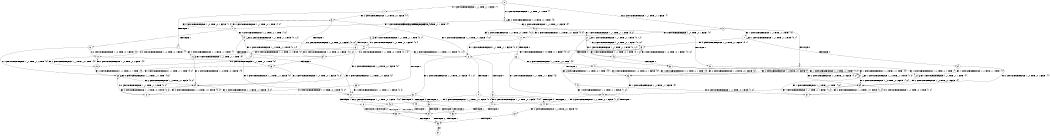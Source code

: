 digraph BCG {
size = "7, 10.5";
center = TRUE;
node [shape = circle];
0 [peripheries = 2];
0 -> 1 [label = "EX !1 !ATOMIC_EXCH_BRANCH (1, +1, TRUE, +1, 1, FALSE) !{}"];
0 -> 2 [label = "EX !2 !ATOMIC_EXCH_BRANCH (1, +0, TRUE, +0, 1, TRUE) !{}"];
0 -> 3 [label = "EX !0 !ATOMIC_EXCH_BRANCH (1, +1, TRUE, +1, 1, FALSE) !{}"];
1 -> 4 [label = "TERMINATE !1"];
1 -> 5 [label = "EX !2 !ATOMIC_EXCH_BRANCH (1, +0, TRUE, +0, 1, FALSE) !{1}"];
1 -> 6 [label = "EX !0 !ATOMIC_EXCH_BRANCH (1, +1, TRUE, +1, 1, TRUE) !{1}"];
2 -> 7 [label = "EX !1 !ATOMIC_EXCH_BRANCH (1, +1, TRUE, +1, 1, FALSE) !{2}"];
2 -> 8 [label = "EX !0 !ATOMIC_EXCH_BRANCH (1, +1, TRUE, +1, 1, FALSE) !{2}"];
2 -> 2 [label = "EX !2 !ATOMIC_EXCH_BRANCH (1, +0, TRUE, +0, 1, TRUE) !{2}"];
3 -> 9 [label = "TERMINATE !0"];
3 -> 10 [label = "EX !1 !ATOMIC_EXCH_BRANCH (1, +1, TRUE, +1, 1, TRUE) !{0}"];
3 -> 11 [label = "EX !2 !ATOMIC_EXCH_BRANCH (1, +0, TRUE, +0, 1, FALSE) !{0}"];
4 -> 12 [label = "EX !2 !ATOMIC_EXCH_BRANCH (1, +0, TRUE, +0, 1, FALSE) !{}"];
4 -> 13 [label = "EX !0 !ATOMIC_EXCH_BRANCH (1, +1, TRUE, +1, 1, TRUE) !{}"];
5 -> 14 [label = "TERMINATE !1"];
5 -> 15 [label = "EX !0 !ATOMIC_EXCH_BRANCH (1, +1, TRUE, +1, 1, FALSE) !{1, 2}"];
5 -> 7 [label = "EX !2 !ATOMIC_EXCH_BRANCH (1, +1, TRUE, +0, 1, TRUE) !{1, 2}"];
6 -> 16 [label = "TERMINATE !1"];
6 -> 17 [label = "EX !2 !ATOMIC_EXCH_BRANCH (1, +0, TRUE, +0, 1, FALSE) !{0, 1}"];
6 -> 6 [label = "EX !0 !ATOMIC_EXCH_BRANCH (1, +1, TRUE, +1, 1, TRUE) !{0, 1}"];
7 -> 18 [label = "TERMINATE !1"];
7 -> 19 [label = "EX !0 !ATOMIC_EXCH_BRANCH (1, +1, TRUE, +1, 1, TRUE) !{1, 2}"];
7 -> 5 [label = "EX !2 !ATOMIC_EXCH_BRANCH (1, +0, TRUE, +0, 1, FALSE) !{1, 2}"];
8 -> 20 [label = "TERMINATE !0"];
8 -> 21 [label = "EX !1 !ATOMIC_EXCH_BRANCH (1, +1, TRUE, +1, 1, TRUE) !{0, 2}"];
8 -> 11 [label = "EX !2 !ATOMIC_EXCH_BRANCH (1, +0, TRUE, +0, 1, FALSE) !{0, 2}"];
9 -> 22 [label = "EX !1 !ATOMIC_EXCH_BRANCH (1, +1, TRUE, +1, 1, TRUE) !{}"];
9 -> 23 [label = "EX !2 !ATOMIC_EXCH_BRANCH (1, +0, TRUE, +0, 1, FALSE) !{}"];
10 -> 24 [label = "TERMINATE !0"];
10 -> 25 [label = "EX !2 !ATOMIC_EXCH_BRANCH (1, +0, TRUE, +0, 1, FALSE) !{0, 1}"];
10 -> 10 [label = "EX !1 !ATOMIC_EXCH_BRANCH (1, +1, TRUE, +1, 1, TRUE) !{0, 1}"];
11 -> 26 [label = "TERMINATE !0"];
11 -> 15 [label = "EX !1 !ATOMIC_EXCH_BRANCH (1, +1, TRUE, +1, 1, FALSE) !{0, 2}"];
11 -> 8 [label = "EX !2 !ATOMIC_EXCH_BRANCH (1, +1, TRUE, +0, 1, TRUE) !{0, 2}"];
12 -> 27 [label = "EX !0 !ATOMIC_EXCH_BRANCH (1, +1, TRUE, +1, 1, FALSE) !{2}"];
12 -> 28 [label = "EX !2 !ATOMIC_EXCH_BRANCH (1, +1, TRUE, +0, 1, TRUE) !{2}"];
13 -> 29 [label = "EX !2 !ATOMIC_EXCH_BRANCH (1, +0, TRUE, +0, 1, FALSE) !{0}"];
13 -> 13 [label = "EX !0 !ATOMIC_EXCH_BRANCH (1, +1, TRUE, +1, 1, TRUE) !{0}"];
14 -> 28 [label = "EX !2 !ATOMIC_EXCH_BRANCH (1, +1, TRUE, +0, 1, TRUE) !{2}"];
14 -> 27 [label = "EX !0 !ATOMIC_EXCH_BRANCH (1, +1, TRUE, +1, 1, FALSE) !{2}"];
15 -> 30 [label = "TERMINATE !1"];
15 -> 31 [label = "TERMINATE !0"];
15 -> 32 [label = "EX !2 !ATOMIC_EXCH_BRANCH (1, +1, TRUE, +0, 1, FALSE) !{0, 1, 2}"];
16 -> 13 [label = "EX !0 !ATOMIC_EXCH_BRANCH (1, +1, TRUE, +1, 1, TRUE) !{0}"];
16 -> 29 [label = "EX !2 !ATOMIC_EXCH_BRANCH (1, +0, TRUE, +0, 1, FALSE) !{0}"];
17 -> 33 [label = "TERMINATE !1"];
17 -> 34 [label = "EX !2 !ATOMIC_EXCH_BRANCH (1, +1, TRUE, +0, 1, TRUE) !{0, 1, 2}"];
17 -> 15 [label = "EX !0 !ATOMIC_EXCH_BRANCH (1, +1, TRUE, +1, 1, FALSE) !{0, 1, 2}"];
18 -> 12 [label = "EX !2 !ATOMIC_EXCH_BRANCH (1, +0, TRUE, +0, 1, FALSE) !{2}"];
18 -> 35 [label = "EX !0 !ATOMIC_EXCH_BRANCH (1, +1, TRUE, +1, 1, TRUE) !{2}"];
19 -> 36 [label = "TERMINATE !1"];
19 -> 17 [label = "EX !2 !ATOMIC_EXCH_BRANCH (1, +0, TRUE, +0, 1, FALSE) !{0, 1, 2}"];
19 -> 19 [label = "EX !0 !ATOMIC_EXCH_BRANCH (1, +1, TRUE, +1, 1, TRUE) !{0, 1, 2}"];
20 -> 23 [label = "EX !2 !ATOMIC_EXCH_BRANCH (1, +0, TRUE, +0, 1, FALSE) !{2}"];
20 -> 37 [label = "EX !1 !ATOMIC_EXCH_BRANCH (1, +1, TRUE, +1, 1, TRUE) !{2}"];
21 -> 38 [label = "TERMINATE !0"];
21 -> 25 [label = "EX !2 !ATOMIC_EXCH_BRANCH (1, +0, TRUE, +0, 1, FALSE) !{0, 1, 2}"];
21 -> 21 [label = "EX !1 !ATOMIC_EXCH_BRANCH (1, +1, TRUE, +1, 1, TRUE) !{0, 1, 2}"];
22 -> 39 [label = "EX !2 !ATOMIC_EXCH_BRANCH (1, +0, TRUE, +0, 1, FALSE) !{1}"];
22 -> 22 [label = "EX !1 !ATOMIC_EXCH_BRANCH (1, +1, TRUE, +1, 1, TRUE) !{1}"];
23 -> 40 [label = "EX !1 !ATOMIC_EXCH_BRANCH (1, +1, TRUE, +1, 1, FALSE) !{2}"];
23 -> 41 [label = "EX !2 !ATOMIC_EXCH_BRANCH (1, +1, TRUE, +0, 1, TRUE) !{2}"];
24 -> 22 [label = "EX !1 !ATOMIC_EXCH_BRANCH (1, +1, TRUE, +1, 1, TRUE) !{1}"];
24 -> 39 [label = "EX !2 !ATOMIC_EXCH_BRANCH (1, +0, TRUE, +0, 1, FALSE) !{1}"];
25 -> 42 [label = "TERMINATE !0"];
25 -> 43 [label = "EX !2 !ATOMIC_EXCH_BRANCH (1, +1, TRUE, +0, 1, TRUE) !{0, 1, 2}"];
25 -> 15 [label = "EX !1 !ATOMIC_EXCH_BRANCH (1, +1, TRUE, +1, 1, FALSE) !{0, 1, 2}"];
26 -> 41 [label = "EX !2 !ATOMIC_EXCH_BRANCH (1, +1, TRUE, +0, 1, TRUE) !{2}"];
26 -> 40 [label = "EX !1 !ATOMIC_EXCH_BRANCH (1, +1, TRUE, +1, 1, FALSE) !{2}"];
27 -> 44 [label = "TERMINATE !0"];
27 -> 45 [label = "EX !2 !ATOMIC_EXCH_BRANCH (1, +1, TRUE, +0, 1, FALSE) !{0, 2}"];
28 -> 35 [label = "EX !0 !ATOMIC_EXCH_BRANCH (1, +1, TRUE, +1, 1, TRUE) !{2}"];
28 -> 12 [label = "EX !2 !ATOMIC_EXCH_BRANCH (1, +0, TRUE, +0, 1, FALSE) !{2}"];
29 -> 46 [label = "EX !2 !ATOMIC_EXCH_BRANCH (1, +1, TRUE, +0, 1, TRUE) !{0, 2}"];
29 -> 27 [label = "EX !0 !ATOMIC_EXCH_BRANCH (1, +1, TRUE, +1, 1, FALSE) !{0, 2}"];
30 -> 45 [label = "EX !2 !ATOMIC_EXCH_BRANCH (1, +1, TRUE, +0, 1, FALSE) !{0, 2}"];
30 -> 44 [label = "TERMINATE !0"];
31 -> 47 [label = "EX !2 !ATOMIC_EXCH_BRANCH (1, +1, TRUE, +0, 1, FALSE) !{1, 2}"];
31 -> 44 [label = "TERMINATE !1"];
32 -> 48 [label = "TERMINATE !1"];
32 -> 49 [label = "TERMINATE !2"];
32 -> 50 [label = "TERMINATE !0"];
33 -> 46 [label = "EX !2 !ATOMIC_EXCH_BRANCH (1, +1, TRUE, +0, 1, TRUE) !{0, 2}"];
33 -> 27 [label = "EX !0 !ATOMIC_EXCH_BRANCH (1, +1, TRUE, +1, 1, FALSE) !{0, 2}"];
34 -> 36 [label = "TERMINATE !1"];
34 -> 17 [label = "EX !2 !ATOMIC_EXCH_BRANCH (1, +0, TRUE, +0, 1, FALSE) !{0, 1, 2}"];
34 -> 19 [label = "EX !0 !ATOMIC_EXCH_BRANCH (1, +1, TRUE, +1, 1, TRUE) !{0, 1, 2}"];
35 -> 29 [label = "EX !2 !ATOMIC_EXCH_BRANCH (1, +0, TRUE, +0, 1, FALSE) !{0, 2}"];
35 -> 35 [label = "EX !0 !ATOMIC_EXCH_BRANCH (1, +1, TRUE, +1, 1, TRUE) !{0, 2}"];
36 -> 29 [label = "EX !2 !ATOMIC_EXCH_BRANCH (1, +0, TRUE, +0, 1, FALSE) !{0, 2}"];
36 -> 35 [label = "EX !0 !ATOMIC_EXCH_BRANCH (1, +1, TRUE, +1, 1, TRUE) !{0, 2}"];
37 -> 39 [label = "EX !2 !ATOMIC_EXCH_BRANCH (1, +0, TRUE, +0, 1, FALSE) !{1, 2}"];
37 -> 37 [label = "EX !1 !ATOMIC_EXCH_BRANCH (1, +1, TRUE, +1, 1, TRUE) !{1, 2}"];
38 -> 39 [label = "EX !2 !ATOMIC_EXCH_BRANCH (1, +0, TRUE, +0, 1, FALSE) !{1, 2}"];
38 -> 37 [label = "EX !1 !ATOMIC_EXCH_BRANCH (1, +1, TRUE, +1, 1, TRUE) !{1, 2}"];
39 -> 51 [label = "EX !2 !ATOMIC_EXCH_BRANCH (1, +1, TRUE, +0, 1, TRUE) !{1, 2}"];
39 -> 40 [label = "EX !1 !ATOMIC_EXCH_BRANCH (1, +1, TRUE, +1, 1, FALSE) !{1, 2}"];
40 -> 44 [label = "TERMINATE !1"];
40 -> 47 [label = "EX !2 !ATOMIC_EXCH_BRANCH (1, +1, TRUE, +0, 1, FALSE) !{1, 2}"];
41 -> 37 [label = "EX !1 !ATOMIC_EXCH_BRANCH (1, +1, TRUE, +1, 1, TRUE) !{2}"];
41 -> 23 [label = "EX !2 !ATOMIC_EXCH_BRANCH (1, +0, TRUE, +0, 1, FALSE) !{2}"];
42 -> 51 [label = "EX !2 !ATOMIC_EXCH_BRANCH (1, +1, TRUE, +0, 1, TRUE) !{1, 2}"];
42 -> 40 [label = "EX !1 !ATOMIC_EXCH_BRANCH (1, +1, TRUE, +1, 1, FALSE) !{1, 2}"];
43 -> 38 [label = "TERMINATE !0"];
43 -> 25 [label = "EX !2 !ATOMIC_EXCH_BRANCH (1, +0, TRUE, +0, 1, FALSE) !{0, 1, 2}"];
43 -> 21 [label = "EX !1 !ATOMIC_EXCH_BRANCH (1, +1, TRUE, +1, 1, TRUE) !{0, 1, 2}"];
44 -> 52 [label = "EX !2 !ATOMIC_EXCH_BRANCH (1, +1, TRUE, +0, 1, FALSE) !{2}"];
45 -> 53 [label = "TERMINATE !2"];
45 -> 54 [label = "TERMINATE !0"];
46 -> 29 [label = "EX !2 !ATOMIC_EXCH_BRANCH (1, +0, TRUE, +0, 1, FALSE) !{0, 2}"];
46 -> 35 [label = "EX !0 !ATOMIC_EXCH_BRANCH (1, +1, TRUE, +1, 1, TRUE) !{0, 2}"];
47 -> 54 [label = "TERMINATE !1"];
47 -> 55 [label = "TERMINATE !2"];
48 -> 53 [label = "TERMINATE !2"];
48 -> 54 [label = "TERMINATE !0"];
49 -> 53 [label = "TERMINATE !1"];
49 -> 55 [label = "TERMINATE !0"];
50 -> 54 [label = "TERMINATE !1"];
50 -> 55 [label = "TERMINATE !2"];
51 -> 39 [label = "EX !2 !ATOMIC_EXCH_BRANCH (1, +0, TRUE, +0, 1, FALSE) !{1, 2}"];
51 -> 37 [label = "EX !1 !ATOMIC_EXCH_BRANCH (1, +1, TRUE, +1, 1, TRUE) !{1, 2}"];
52 -> 56 [label = "TERMINATE !2"];
53 -> 56 [label = "TERMINATE !0"];
54 -> 56 [label = "TERMINATE !2"];
55 -> 56 [label = "TERMINATE !1"];
56 -> 57 [label = "exit"];
}
